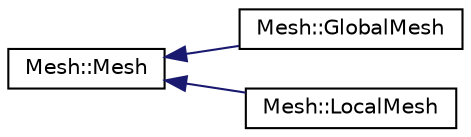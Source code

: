 digraph "Graphical Class Hierarchy"
{
 // LATEX_PDF_SIZE
  edge [fontname="Helvetica",fontsize="10",labelfontname="Helvetica",labelfontsize="10"];
  node [fontname="Helvetica",fontsize="10",shape=record];
  rankdir="LR";
  Node0 [label="Mesh::Mesh",height=0.2,width=0.4,color="black", fillcolor="white", style="filled",URL="$classMesh_1_1Mesh.html",tooltip="Abstract Mesh Class."];
  Node0 -> Node1 [dir="back",color="midnightblue",fontsize="10",style="solid",fontname="Helvetica"];
  Node1 [label="Mesh::GlobalMesh",height=0.2,width=0.4,color="black", fillcolor="white", style="filled",URL="$classMesh_1_1GlobalMesh.html",tooltip=" "];
  Node0 -> Node2 [dir="back",color="midnightblue",fontsize="10",style="solid",fontname="Helvetica"];
  Node2 [label="Mesh::LocalMesh",height=0.2,width=0.4,color="black", fillcolor="white", style="filled",URL="$classMesh_1_1LocalMesh.html",tooltip=" "];
}
